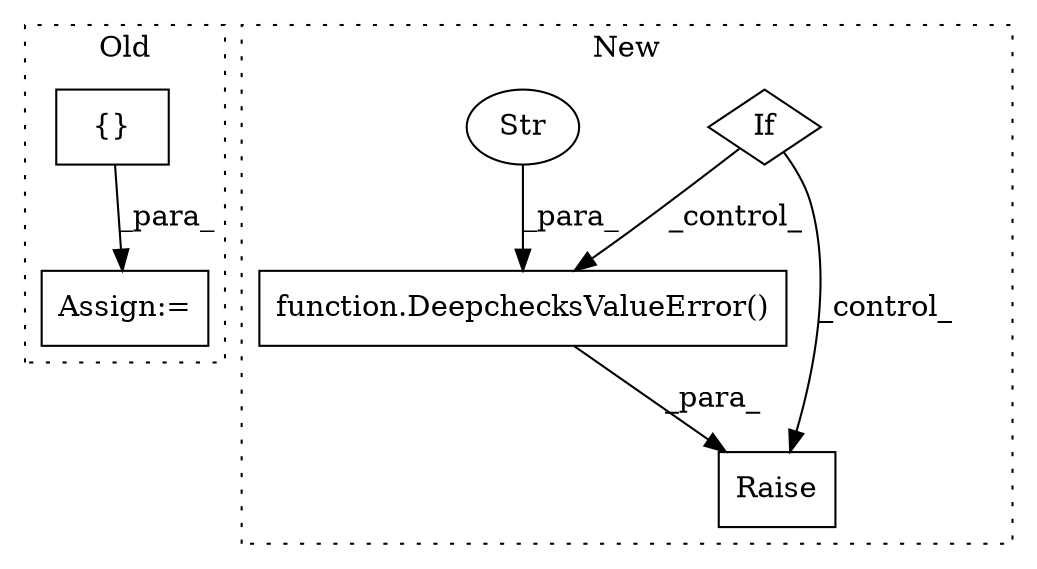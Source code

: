 digraph G {
subgraph cluster0 {
1 [label="{}" a="95" s="13665,14089" l="14,10" shape="box"];
6 [label="Assign:=" a="68" s="13662" l="3" shape="box"];
label = "Old";
style="dotted";
}
subgraph cluster1 {
2 [label="function.DeepchecksValueError()" a="75" s="15895,15983" l="21,1" shape="box"];
3 [label="If" a="96" s="15747" l="3" shape="diamond"];
4 [label="Str" a="66" s="15916" l="67" shape="ellipse"];
5 [label="Raise" a="91" s="15889" l="6" shape="box"];
label = "New";
style="dotted";
}
1 -> 6 [label="_para_"];
2 -> 5 [label="_para_"];
3 -> 5 [label="_control_"];
3 -> 2 [label="_control_"];
4 -> 2 [label="_para_"];
}